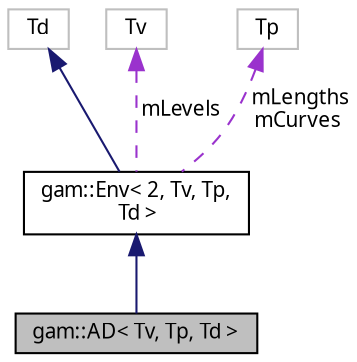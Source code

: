 digraph "gam::AD&lt; Tv, Tp, Td &gt;"
{
 // LATEX_PDF_SIZE
  bgcolor="transparent";
  edge [fontname="FreeSans.ttf",fontsize="10",labelfontname="FreeSans.ttf",labelfontsize="10"];
  node [fontname="FreeSans.ttf",fontsize="10",shape=record];
  Node1 [label="gam::AD\< Tv, Tp, Td \>",height=0.2,width=0.4,color="black", fillcolor="grey75", style="filled", fontcolor="black",tooltip="AD (Attack, Decay) envelope."];
  Node2 -> Node1 [dir="back",color="midnightblue",fontsize="10",style="solid",fontname="FreeSans.ttf"];
  Node2 [label="gam::Env\< 2, Tv, Tp,\l Td \>",height=0.2,width=0.4,color="black",URL="$classgam_1_1_env.html",tooltip=" "];
  Node3 -> Node2 [dir="back",color="midnightblue",fontsize="10",style="solid",fontname="FreeSans.ttf"];
  Node3 [label="Td",height=0.2,width=0.4,color="grey75",tooltip=" "];
  Node4 -> Node2 [dir="back",color="darkorchid3",fontsize="10",style="dashed",label=" mLevels" ,fontname="FreeSans.ttf"];
  Node4 [label="Tv",height=0.2,width=0.4,color="grey75",tooltip=" "];
  Node5 -> Node2 [dir="back",color="darkorchid3",fontsize="10",style="dashed",label=" mLengths\nmCurves" ,fontname="FreeSans.ttf"];
  Node5 [label="Tp",height=0.2,width=0.4,color="grey75",tooltip=" "];
}
